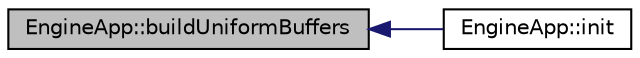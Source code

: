 digraph "EngineApp::buildUniformBuffers"
{
  edge [fontname="Helvetica",fontsize="10",labelfontname="Helvetica",labelfontsize="10"];
  node [fontname="Helvetica",fontsize="10",shape=record];
  rankdir="LR";
  Node23 [label="EngineApp::buildUniformBuffers",height=0.2,width=0.4,color="black", fillcolor="grey75", style="filled", fontcolor="black"];
  Node23 -> Node24 [dir="back",color="midnightblue",fontsize="10",style="solid",fontname="Helvetica"];
  Node24 [label="EngineApp::init",height=0.2,width=0.4,color="black", fillcolor="white", style="filled",URL="$class_engine_app.html#a098c2dcd565dce933bb43e7fca12de5e",tooltip="all initialization for engine, for example, buildGeometryBuffers, buildUniformBuffers, will be done here. "];
}

